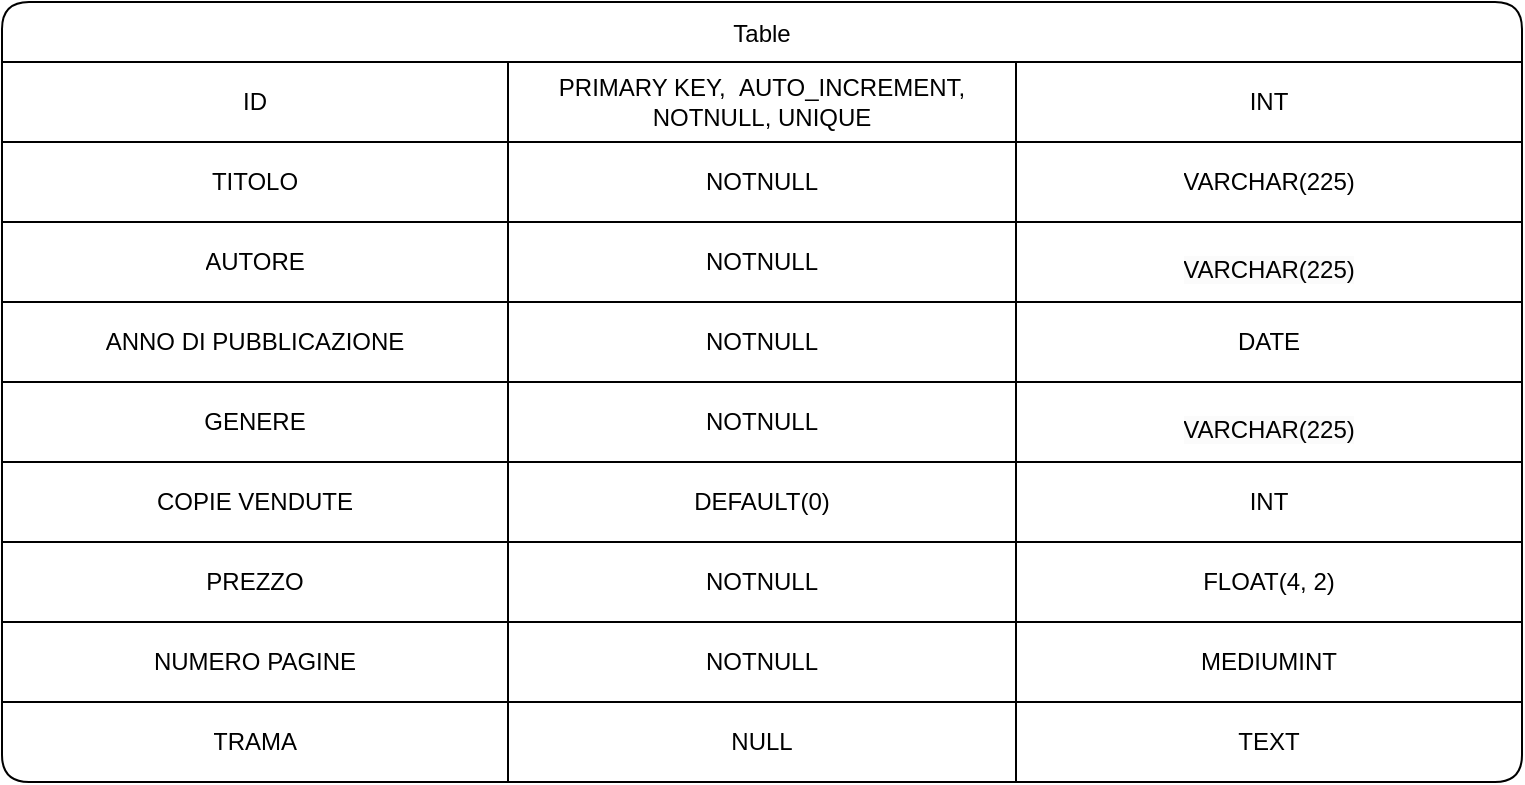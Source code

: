 <mxfile version="20.7.4" type="device"><diagram id="j302XXxAX_QGNpfGsnWr" name="Pagina-1"><mxGraphModel dx="1434" dy="778" grid="1" gridSize="10" guides="1" tooltips="1" connect="1" arrows="1" fold="1" page="1" pageScale="1" pageWidth="827" pageHeight="1169" math="0" shadow="0"><root><mxCell id="0"/><mxCell id="1" parent="0"/><mxCell id="BAB4THooEGKB42R0v6dM-1" value="Table" style="shape=table;startSize=30;container=1;collapsible=0;childLayout=tableLayout;rounded=1;swimlaneLine=1;shadow=0;" vertex="1" parent="1"><mxGeometry x="40" y="210" width="760" height="390" as="geometry"/></mxCell><mxCell id="BAB4THooEGKB42R0v6dM-2" value="" style="shape=tableRow;horizontal=0;startSize=0;swimlaneHead=0;swimlaneBody=0;top=0;left=0;bottom=0;right=0;collapsible=0;dropTarget=0;fillColor=none;points=[[0,0.5],[1,0.5]];portConstraint=eastwest;" vertex="1" parent="BAB4THooEGKB42R0v6dM-1"><mxGeometry y="30" width="760" height="40" as="geometry"/></mxCell><mxCell id="BAB4THooEGKB42R0v6dM-3" value="ID" style="shape=partialRectangle;html=1;whiteSpace=wrap;connectable=0;overflow=hidden;fillColor=none;top=0;left=0;bottom=0;right=0;pointerEvents=1;" vertex="1" parent="BAB4THooEGKB42R0v6dM-2"><mxGeometry width="253" height="40" as="geometry"><mxRectangle width="253" height="40" as="alternateBounds"/></mxGeometry></mxCell><mxCell id="BAB4THooEGKB42R0v6dM-4" value="PRIMARY KEY,&amp;nbsp;&amp;nbsp;AUTO_INCREMENT, NOTNULL,&amp;nbsp;UNIQUE" style="shape=partialRectangle;html=1;whiteSpace=wrap;connectable=0;overflow=hidden;fillColor=none;top=0;left=0;bottom=0;right=0;pointerEvents=1;" vertex="1" parent="BAB4THooEGKB42R0v6dM-2"><mxGeometry x="253" width="254" height="40" as="geometry"><mxRectangle width="254" height="40" as="alternateBounds"/></mxGeometry></mxCell><mxCell id="BAB4THooEGKB42R0v6dM-5" value="INT" style="shape=partialRectangle;html=1;whiteSpace=wrap;connectable=0;overflow=hidden;fillColor=none;top=0;left=0;bottom=0;right=0;pointerEvents=1;" vertex="1" parent="BAB4THooEGKB42R0v6dM-2"><mxGeometry x="507" width="253" height="40" as="geometry"><mxRectangle width="253" height="40" as="alternateBounds"/></mxGeometry></mxCell><mxCell id="BAB4THooEGKB42R0v6dM-6" value="" style="shape=tableRow;horizontal=0;startSize=0;swimlaneHead=0;swimlaneBody=0;top=0;left=0;bottom=0;right=0;collapsible=0;dropTarget=0;fillColor=none;points=[[0,0.5],[1,0.5]];portConstraint=eastwest;" vertex="1" parent="BAB4THooEGKB42R0v6dM-1"><mxGeometry y="70" width="760" height="40" as="geometry"/></mxCell><mxCell id="BAB4THooEGKB42R0v6dM-7" value="TITOLO" style="shape=partialRectangle;html=1;whiteSpace=wrap;connectable=0;overflow=hidden;fillColor=none;top=0;left=0;bottom=0;right=0;pointerEvents=1;" vertex="1" parent="BAB4THooEGKB42R0v6dM-6"><mxGeometry width="253" height="40" as="geometry"><mxRectangle width="253" height="40" as="alternateBounds"/></mxGeometry></mxCell><mxCell id="BAB4THooEGKB42R0v6dM-8" value="NOTNULL" style="shape=partialRectangle;html=1;whiteSpace=wrap;connectable=0;overflow=hidden;fillColor=none;top=0;left=0;bottom=0;right=0;pointerEvents=1;" vertex="1" parent="BAB4THooEGKB42R0v6dM-6"><mxGeometry x="253" width="254" height="40" as="geometry"><mxRectangle width="254" height="40" as="alternateBounds"/></mxGeometry></mxCell><mxCell id="BAB4THooEGKB42R0v6dM-9" value="VARCHAR(225)" style="shape=partialRectangle;html=1;whiteSpace=wrap;connectable=0;overflow=hidden;fillColor=none;top=0;left=0;bottom=0;right=0;pointerEvents=1;" vertex="1" parent="BAB4THooEGKB42R0v6dM-6"><mxGeometry x="507" width="253" height="40" as="geometry"><mxRectangle width="253" height="40" as="alternateBounds"/></mxGeometry></mxCell><mxCell id="BAB4THooEGKB42R0v6dM-10" value="" style="shape=tableRow;horizontal=0;startSize=0;swimlaneHead=0;swimlaneBody=0;top=0;left=0;bottom=0;right=0;collapsible=0;dropTarget=0;fillColor=none;points=[[0,0.5],[1,0.5]];portConstraint=eastwest;" vertex="1" parent="BAB4THooEGKB42R0v6dM-1"><mxGeometry y="110" width="760" height="40" as="geometry"/></mxCell><mxCell id="BAB4THooEGKB42R0v6dM-11" value="AUTORE" style="shape=partialRectangle;html=1;whiteSpace=wrap;connectable=0;overflow=hidden;fillColor=none;top=0;left=0;bottom=0;right=0;pointerEvents=1;" vertex="1" parent="BAB4THooEGKB42R0v6dM-10"><mxGeometry width="253" height="40" as="geometry"><mxRectangle width="253" height="40" as="alternateBounds"/></mxGeometry></mxCell><mxCell id="BAB4THooEGKB42R0v6dM-12" value="NOTNULL" style="shape=partialRectangle;html=1;whiteSpace=wrap;connectable=0;overflow=hidden;fillColor=none;top=0;left=0;bottom=0;right=0;pointerEvents=1;" vertex="1" parent="BAB4THooEGKB42R0v6dM-10"><mxGeometry x="253" width="254" height="40" as="geometry"><mxRectangle width="254" height="40" as="alternateBounds"/></mxGeometry></mxCell><mxCell id="BAB4THooEGKB42R0v6dM-13" value="&#10;&lt;span style=&quot;color: rgb(0, 0, 0); font-family: Helvetica; font-size: 12px; font-style: normal; font-variant-ligatures: normal; font-variant-caps: normal; font-weight: 400; letter-spacing: normal; orphans: 2; text-align: center; text-indent: 0px; text-transform: none; widows: 2; word-spacing: 0px; -webkit-text-stroke-width: 0px; background-color: rgb(251, 251, 251); text-decoration-thickness: initial; text-decoration-style: initial; text-decoration-color: initial; float: none; display: inline !important;&quot;&gt;VARCHAR(225)&lt;/span&gt;&#10;&#10;" style="shape=partialRectangle;html=1;whiteSpace=wrap;connectable=0;overflow=hidden;fillColor=none;top=0;left=0;bottom=0;right=0;pointerEvents=1;" vertex="1" parent="BAB4THooEGKB42R0v6dM-10"><mxGeometry x="507" width="253" height="40" as="geometry"><mxRectangle width="253" height="40" as="alternateBounds"/></mxGeometry></mxCell><mxCell id="BAB4THooEGKB42R0v6dM-14" value="" style="shape=tableRow;horizontal=0;startSize=0;swimlaneHead=0;swimlaneBody=0;top=0;left=0;bottom=0;right=0;collapsible=0;dropTarget=0;fillColor=none;points=[[0,0.5],[1,0.5]];portConstraint=eastwest;" vertex="1" parent="BAB4THooEGKB42R0v6dM-1"><mxGeometry y="150" width="760" height="40" as="geometry"/></mxCell><mxCell id="BAB4THooEGKB42R0v6dM-15" value="ANNO DI PUBBLICAZIONE" style="shape=partialRectangle;html=1;whiteSpace=wrap;connectable=0;overflow=hidden;fillColor=none;top=0;left=0;bottom=0;right=0;pointerEvents=1;" vertex="1" parent="BAB4THooEGKB42R0v6dM-14"><mxGeometry width="253" height="40" as="geometry"><mxRectangle width="253" height="40" as="alternateBounds"/></mxGeometry></mxCell><mxCell id="BAB4THooEGKB42R0v6dM-16" value="NOTNULL" style="shape=partialRectangle;html=1;whiteSpace=wrap;connectable=0;overflow=hidden;fillColor=none;top=0;left=0;bottom=0;right=0;pointerEvents=1;" vertex="1" parent="BAB4THooEGKB42R0v6dM-14"><mxGeometry x="253" width="254" height="40" as="geometry"><mxRectangle width="254" height="40" as="alternateBounds"/></mxGeometry></mxCell><mxCell id="BAB4THooEGKB42R0v6dM-17" value="DATE" style="shape=partialRectangle;html=1;whiteSpace=wrap;connectable=0;overflow=hidden;fillColor=none;top=0;left=0;bottom=0;right=0;pointerEvents=1;" vertex="1" parent="BAB4THooEGKB42R0v6dM-14"><mxGeometry x="507" width="253" height="40" as="geometry"><mxRectangle width="253" height="40" as="alternateBounds"/></mxGeometry></mxCell><mxCell id="BAB4THooEGKB42R0v6dM-18" value="" style="shape=tableRow;horizontal=0;startSize=0;swimlaneHead=0;swimlaneBody=0;top=0;left=0;bottom=0;right=0;collapsible=0;dropTarget=0;fillColor=none;points=[[0,0.5],[1,0.5]];portConstraint=eastwest;" vertex="1" parent="BAB4THooEGKB42R0v6dM-1"><mxGeometry y="190" width="760" height="40" as="geometry"/></mxCell><mxCell id="BAB4THooEGKB42R0v6dM-19" value="GENERE" style="shape=partialRectangle;html=1;whiteSpace=wrap;connectable=0;overflow=hidden;fillColor=none;top=0;left=0;bottom=0;right=0;pointerEvents=1;" vertex="1" parent="BAB4THooEGKB42R0v6dM-18"><mxGeometry width="253" height="40" as="geometry"><mxRectangle width="253" height="40" as="alternateBounds"/></mxGeometry></mxCell><mxCell id="BAB4THooEGKB42R0v6dM-20" value="NOTNULL" style="shape=partialRectangle;html=1;whiteSpace=wrap;connectable=0;overflow=hidden;fillColor=none;top=0;left=0;bottom=0;right=0;pointerEvents=1;" vertex="1" parent="BAB4THooEGKB42R0v6dM-18"><mxGeometry x="253" width="254" height="40" as="geometry"><mxRectangle width="254" height="40" as="alternateBounds"/></mxGeometry></mxCell><mxCell id="BAB4THooEGKB42R0v6dM-21" value="&#10;&lt;span style=&quot;color: rgb(0, 0, 0); font-family: Helvetica; font-size: 12px; font-style: normal; font-variant-ligatures: normal; font-variant-caps: normal; font-weight: 400; letter-spacing: normal; orphans: 2; text-align: center; text-indent: 0px; text-transform: none; widows: 2; word-spacing: 0px; -webkit-text-stroke-width: 0px; background-color: rgb(251, 251, 251); text-decoration-thickness: initial; text-decoration-style: initial; text-decoration-color: initial; float: none; display: inline !important;&quot;&gt;VARCHAR(225)&lt;/span&gt;&#10;&#10;" style="shape=partialRectangle;html=1;whiteSpace=wrap;connectable=0;overflow=hidden;fillColor=none;top=0;left=0;bottom=0;right=0;pointerEvents=1;" vertex="1" parent="BAB4THooEGKB42R0v6dM-18"><mxGeometry x="507" width="253" height="40" as="geometry"><mxRectangle width="253" height="40" as="alternateBounds"/></mxGeometry></mxCell><mxCell id="BAB4THooEGKB42R0v6dM-22" value="" style="shape=tableRow;horizontal=0;startSize=0;swimlaneHead=0;swimlaneBody=0;top=0;left=0;bottom=0;right=0;collapsible=0;dropTarget=0;fillColor=none;points=[[0,0.5],[1,0.5]];portConstraint=eastwest;" vertex="1" parent="BAB4THooEGKB42R0v6dM-1"><mxGeometry y="230" width="760" height="40" as="geometry"/></mxCell><mxCell id="BAB4THooEGKB42R0v6dM-23" value="COPIE VENDUTE" style="shape=partialRectangle;html=1;whiteSpace=wrap;connectable=0;overflow=hidden;fillColor=none;top=0;left=0;bottom=0;right=0;pointerEvents=1;" vertex="1" parent="BAB4THooEGKB42R0v6dM-22"><mxGeometry width="253" height="40" as="geometry"><mxRectangle width="253" height="40" as="alternateBounds"/></mxGeometry></mxCell><mxCell id="BAB4THooEGKB42R0v6dM-24" value="DEFAULT(0)" style="shape=partialRectangle;html=1;whiteSpace=wrap;connectable=0;overflow=hidden;fillColor=none;top=0;left=0;bottom=0;right=0;pointerEvents=1;" vertex="1" parent="BAB4THooEGKB42R0v6dM-22"><mxGeometry x="253" width="254" height="40" as="geometry"><mxRectangle width="254" height="40" as="alternateBounds"/></mxGeometry></mxCell><mxCell id="BAB4THooEGKB42R0v6dM-25" value="INT" style="shape=partialRectangle;html=1;whiteSpace=wrap;connectable=0;overflow=hidden;fillColor=none;top=0;left=0;bottom=0;right=0;pointerEvents=1;" vertex="1" parent="BAB4THooEGKB42R0v6dM-22"><mxGeometry x="507" width="253" height="40" as="geometry"><mxRectangle width="253" height="40" as="alternateBounds"/></mxGeometry></mxCell><mxCell id="BAB4THooEGKB42R0v6dM-26" value="" style="shape=tableRow;horizontal=0;startSize=0;swimlaneHead=0;swimlaneBody=0;top=0;left=0;bottom=0;right=0;collapsible=0;dropTarget=0;fillColor=none;points=[[0,0.5],[1,0.5]];portConstraint=eastwest;" vertex="1" parent="BAB4THooEGKB42R0v6dM-1"><mxGeometry y="270" width="760" height="40" as="geometry"/></mxCell><mxCell id="BAB4THooEGKB42R0v6dM-27" value="PREZZO" style="shape=partialRectangle;html=1;whiteSpace=wrap;connectable=0;overflow=hidden;fillColor=none;top=0;left=0;bottom=0;right=0;pointerEvents=1;" vertex="1" parent="BAB4THooEGKB42R0v6dM-26"><mxGeometry width="253" height="40" as="geometry"><mxRectangle width="253" height="40" as="alternateBounds"/></mxGeometry></mxCell><mxCell id="BAB4THooEGKB42R0v6dM-28" value="NOTNULL" style="shape=partialRectangle;html=1;whiteSpace=wrap;connectable=0;overflow=hidden;fillColor=none;top=0;left=0;bottom=0;right=0;pointerEvents=1;" vertex="1" parent="BAB4THooEGKB42R0v6dM-26"><mxGeometry x="253" width="254" height="40" as="geometry"><mxRectangle width="254" height="40" as="alternateBounds"/></mxGeometry></mxCell><mxCell id="BAB4THooEGKB42R0v6dM-29" value="FLOAT(4, 2)" style="shape=partialRectangle;html=1;whiteSpace=wrap;connectable=0;overflow=hidden;fillColor=none;top=0;left=0;bottom=0;right=0;pointerEvents=1;" vertex="1" parent="BAB4THooEGKB42R0v6dM-26"><mxGeometry x="507" width="253" height="40" as="geometry"><mxRectangle width="253" height="40" as="alternateBounds"/></mxGeometry></mxCell><mxCell id="BAB4THooEGKB42R0v6dM-30" value="" style="shape=tableRow;horizontal=0;startSize=0;swimlaneHead=0;swimlaneBody=0;top=0;left=0;bottom=0;right=0;collapsible=0;dropTarget=0;fillColor=none;points=[[0,0.5],[1,0.5]];portConstraint=eastwest;" vertex="1" parent="BAB4THooEGKB42R0v6dM-1"><mxGeometry y="310" width="760" height="40" as="geometry"/></mxCell><mxCell id="BAB4THooEGKB42R0v6dM-31" value="NUMERO PAGINE" style="shape=partialRectangle;html=1;whiteSpace=wrap;connectable=0;overflow=hidden;fillColor=none;top=0;left=0;bottom=0;right=0;pointerEvents=1;" vertex="1" parent="BAB4THooEGKB42R0v6dM-30"><mxGeometry width="253" height="40" as="geometry"><mxRectangle width="253" height="40" as="alternateBounds"/></mxGeometry></mxCell><mxCell id="BAB4THooEGKB42R0v6dM-32" value="NOTNULL" style="shape=partialRectangle;html=1;whiteSpace=wrap;connectable=0;overflow=hidden;fillColor=none;top=0;left=0;bottom=0;right=0;pointerEvents=1;" vertex="1" parent="BAB4THooEGKB42R0v6dM-30"><mxGeometry x="253" width="254" height="40" as="geometry"><mxRectangle width="254" height="40" as="alternateBounds"/></mxGeometry></mxCell><mxCell id="BAB4THooEGKB42R0v6dM-33" value="MEDIUMINT" style="shape=partialRectangle;html=1;whiteSpace=wrap;connectable=0;overflow=hidden;fillColor=none;top=0;left=0;bottom=0;right=0;pointerEvents=1;" vertex="1" parent="BAB4THooEGKB42R0v6dM-30"><mxGeometry x="507" width="253" height="40" as="geometry"><mxRectangle width="253" height="40" as="alternateBounds"/></mxGeometry></mxCell><mxCell id="BAB4THooEGKB42R0v6dM-34" value="" style="shape=tableRow;horizontal=0;startSize=0;swimlaneHead=0;swimlaneBody=0;top=0;left=0;bottom=0;right=0;collapsible=0;dropTarget=0;fillColor=none;points=[[0,0.5],[1,0.5]];portConstraint=eastwest;" vertex="1" parent="BAB4THooEGKB42R0v6dM-1"><mxGeometry y="350" width="760" height="40" as="geometry"/></mxCell><mxCell id="BAB4THooEGKB42R0v6dM-35" value="TRAMA" style="shape=partialRectangle;html=1;whiteSpace=wrap;connectable=0;overflow=hidden;fillColor=none;top=0;left=0;bottom=0;right=0;pointerEvents=1;" vertex="1" parent="BAB4THooEGKB42R0v6dM-34"><mxGeometry width="253" height="40" as="geometry"><mxRectangle width="253" height="40" as="alternateBounds"/></mxGeometry></mxCell><mxCell id="BAB4THooEGKB42R0v6dM-36" value="NULL" style="shape=partialRectangle;html=1;whiteSpace=wrap;connectable=0;overflow=hidden;fillColor=none;top=0;left=0;bottom=0;right=0;pointerEvents=1;" vertex="1" parent="BAB4THooEGKB42R0v6dM-34"><mxGeometry x="253" width="254" height="40" as="geometry"><mxRectangle width="254" height="40" as="alternateBounds"/></mxGeometry></mxCell><mxCell id="BAB4THooEGKB42R0v6dM-37" value="TEXT" style="shape=partialRectangle;html=1;whiteSpace=wrap;connectable=0;overflow=hidden;fillColor=none;top=0;left=0;bottom=0;right=0;pointerEvents=1;" vertex="1" parent="BAB4THooEGKB42R0v6dM-34"><mxGeometry x="507" width="253" height="40" as="geometry"><mxRectangle width="253" height="40" as="alternateBounds"/></mxGeometry></mxCell></root></mxGraphModel></diagram></mxfile>